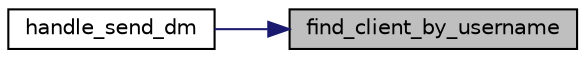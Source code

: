 digraph "find_client_by_username"
{
 // LATEX_PDF_SIZE
  edge [fontname="Helvetica",fontsize="10",labelfontname="Helvetica",labelfontsize="10"];
  node [fontname="Helvetica",fontsize="10",shape=record];
  rankdir="RL";
  Node1 [label="find_client_by_username",height=0.2,width=0.4,color="black", fillcolor="grey75", style="filled", fontcolor="black",tooltip="Find the first client who match the username."];
  Node1 -> Node2 [dir="back",color="midnightblue",fontsize="10",style="solid",fontname="Helvetica"];
  Node2 [label="handle_send_dm",height=0.2,width=0.4,color="black", fillcolor="white", style="filled",URL="$handle__send__dm_8c.html#a22aec091254295b48bf1a2b2eeeabb18",tooltip=" "];
}
